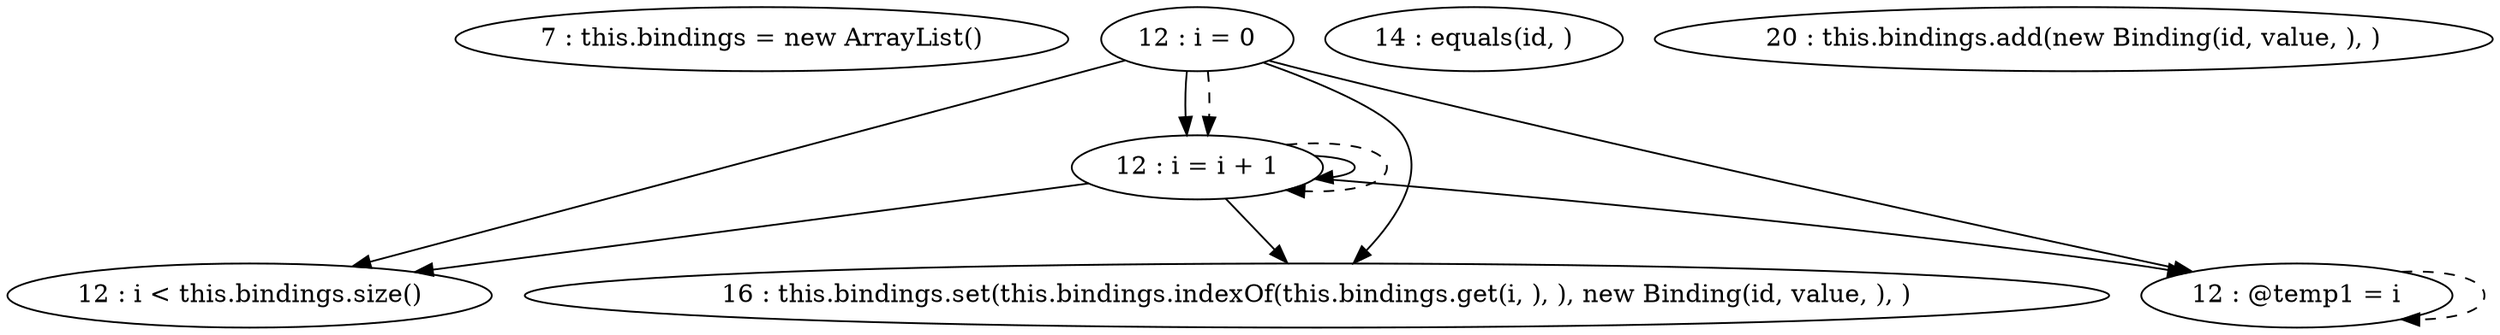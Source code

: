 digraph G {
"7 : this.bindings = new ArrayList()"
"12 : i = 0"
"12 : i = 0" -> "12 : i = i + 1"
"12 : i = 0" -> "12 : i < this.bindings.size()"
"12 : i = 0" -> "16 : this.bindings.set(this.bindings.indexOf(this.bindings.get(i, ), ), new Binding(id, value, ), )"
"12 : i = 0" -> "12 : @temp1 = i"
"12 : i = 0" -> "12 : i = i + 1" [style=dashed]
"12 : i < this.bindings.size()"
"14 : equals(id, )"
"20 : this.bindings.add(new Binding(id, value, ), )"
"16 : this.bindings.set(this.bindings.indexOf(this.bindings.get(i, ), ), new Binding(id, value, ), )"
"12 : @temp1 = i"
"12 : @temp1 = i" -> "12 : @temp1 = i" [style=dashed]
"12 : i = i + 1"
"12 : i = i + 1" -> "12 : i = i + 1"
"12 : i = i + 1" -> "12 : i < this.bindings.size()"
"12 : i = i + 1" -> "16 : this.bindings.set(this.bindings.indexOf(this.bindings.get(i, ), ), new Binding(id, value, ), )"
"12 : i = i + 1" -> "12 : @temp1 = i"
"12 : i = i + 1" -> "12 : i = i + 1" [style=dashed]
}